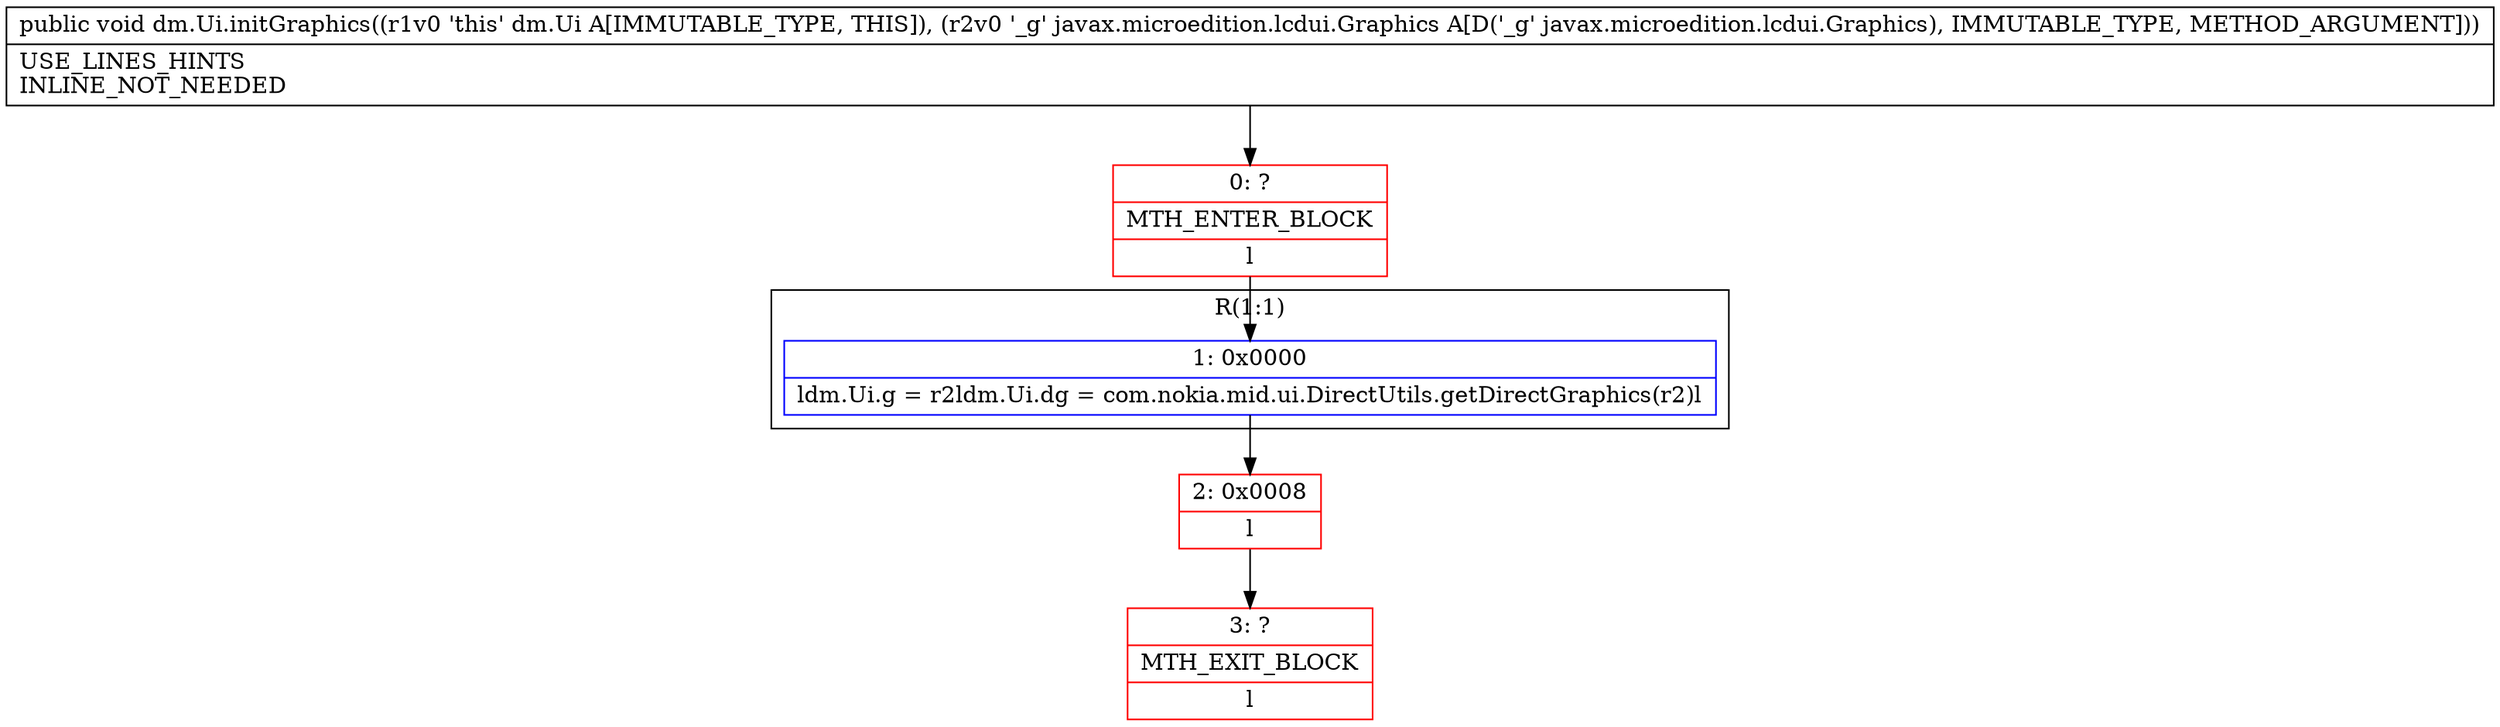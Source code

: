 digraph "CFG fordm.Ui.initGraphics(Ljavax\/microedition\/lcdui\/Graphics;)V" {
subgraph cluster_Region_976778026 {
label = "R(1:1)";
node [shape=record,color=blue];
Node_1 [shape=record,label="{1\:\ 0x0000|ldm.Ui.g = r2ldm.Ui.dg = com.nokia.mid.ui.DirectUtils.getDirectGraphics(r2)l}"];
}
Node_0 [shape=record,color=red,label="{0\:\ ?|MTH_ENTER_BLOCK\l|l}"];
Node_2 [shape=record,color=red,label="{2\:\ 0x0008|l}"];
Node_3 [shape=record,color=red,label="{3\:\ ?|MTH_EXIT_BLOCK\l|l}"];
MethodNode[shape=record,label="{public void dm.Ui.initGraphics((r1v0 'this' dm.Ui A[IMMUTABLE_TYPE, THIS]), (r2v0 '_g' javax.microedition.lcdui.Graphics A[D('_g' javax.microedition.lcdui.Graphics), IMMUTABLE_TYPE, METHOD_ARGUMENT]))  | USE_LINES_HINTS\lINLINE_NOT_NEEDED\l}"];
MethodNode -> Node_0;
Node_1 -> Node_2;
Node_0 -> Node_1;
Node_2 -> Node_3;
}

